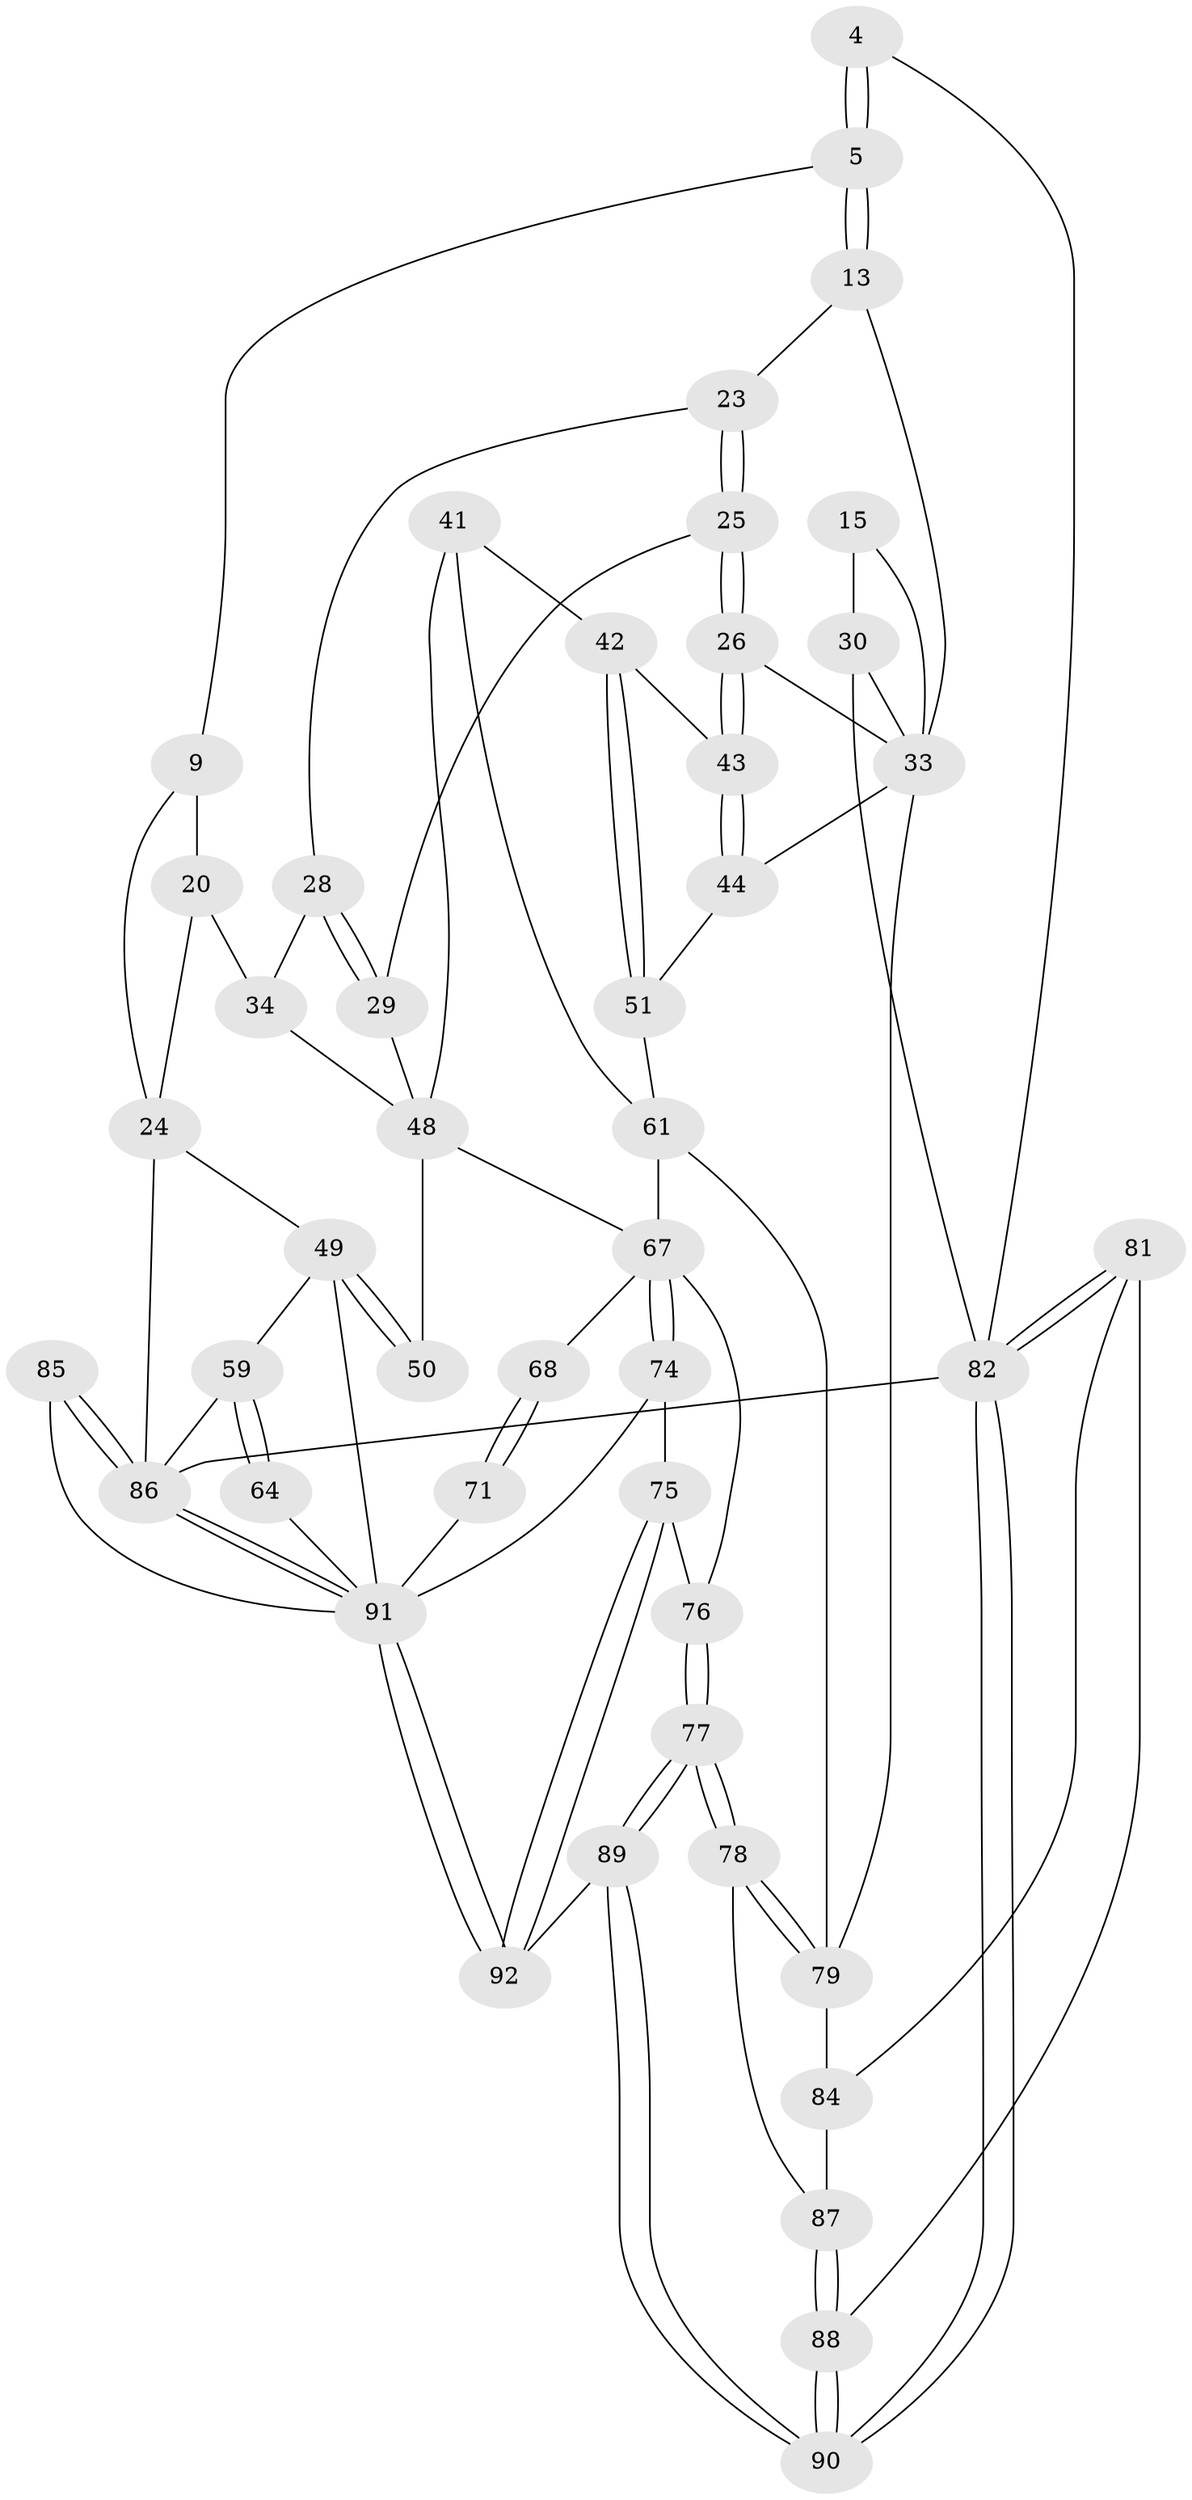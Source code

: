 // original degree distribution, {3: 0.05434782608695652, 6: 0.29347826086956524, 4: 0.25, 5: 0.40217391304347827}
// Generated by graph-tools (version 1.1) at 2025/01/03/09/25 05:01:15]
// undirected, 46 vertices, 100 edges
graph export_dot {
graph [start="1"]
  node [color=gray90,style=filled];
  4 [pos="+0.22091979396148062+0"];
  5 [pos="+0.37322251156430963+0"];
  9 [pos="+0.6964557134900894+0.16601733854134704",super="+7"];
  13 [pos="+0.3375366851945574+0.07240543016859181"];
  15 [pos="+0.1598345908128192+0.23653382240496726"];
  20 [pos="+0.580343566121943+0.21445644577515427",super="+19"];
  23 [pos="+0.3709610910248768+0.19962328324217818"];
  24 [pos="+0.6655739733561888+0.29496966565998645",super="+18"];
  25 [pos="+0.27283836789570215+0.33738725545795145"];
  26 [pos="+0.23679167758810254+0.33069779998206145"];
  28 [pos="+0.3815088329525198+0.29236354207282245",super="+22"];
  29 [pos="+0.2923091325752244+0.34375912742598846"];
  30 [pos="+0.0950332580183733+0.234307951370909",super="+12+10"];
  33 [pos="+0+0.4890613688076555",super="+32"];
  34 [pos="+0.44630179926975977+0.33205829203000736",super="+21"];
  41 [pos="+0.253219591775793+0.47782533084361783"];
  42 [pos="+0.2344919923222043+0.46064493636352016"];
  43 [pos="+0.22836060113120457+0.36963085359652637"];
  44 [pos="+0.0755084145800292+0.4946840695700371"];
  48 [pos="+0.474160645348181+0.5591798223458848",super="+40+38"];
  49 [pos="+0.7475751770986437+0.5216230204358507",super="+46+35"];
  50 [pos="+0.7037204865191663+0.5387243024399054",super="+47"];
  51 [pos="+0.10657429300309416+0.507565874618804"];
  59 [pos="+0.8414602680353042+0.5419559737483786",super="+58"];
  61 [pos="+0.23211013441488154+0.6581567523642462",super="+53+52"];
  64 [pos="+0.8301135226798142+0.7786183688237098"];
  67 [pos="+0.45765164634774985+0.6472793098875494",super="+56+60+54"];
  68 [pos="+0.5481324820632543+0.696983408562575"];
  71 [pos="+0.6556256712548824+0.8066128043415746",super="+70+69"];
  74 [pos="+0.4587168033345148+0.8970790679524318"];
  75 [pos="+0.39292953543256864+0.9029028646236539"];
  76 [pos="+0.27555292173661133+0.8537073657242386"];
  77 [pos="+0.2472802178929395+0.877307640353444"];
  78 [pos="+0.16819589720295675+0.8808662895119356"];
  79 [pos="+0.07971729499322829+0.7456191867927764",super="+63"];
  81 [pos="+0+0.9147486060625497"];
  82 [pos="+0+1",super="+3"];
  84 [pos="+0.03721479548415831+0.8445781040341991",super="+80"];
  85 [pos="+1+0.9040168366380269"];
  86 [pos="+1+1",super="+2+57"];
  87 [pos="+0.14648766706785257+0.8929804487803306"];
  88 [pos="+0.11133776824051402+0.9307244628456951"];
  89 [pos="+0.2666080493058113+1"];
  90 [pos="+0.03151856509309363+1"];
  91 [pos="+0.6631446020952121+1",super="+83+73+72+66"];
  92 [pos="+0.37700553223724037+1"];
  4 -- 5;
  4 -- 5;
  4 -- 82;
  5 -- 13;
  5 -- 13;
  5 -- 9;
  9 -- 20 [weight=2];
  9 -- 24;
  13 -- 23;
  13 -- 33;
  15 -- 30 [weight=2];
  15 -- 33;
  20 -- 34;
  20 -- 24;
  23 -- 25;
  23 -- 25;
  23 -- 28;
  24 -- 49 [weight=2];
  24 -- 86 [weight=2];
  25 -- 26;
  25 -- 26;
  25 -- 29;
  26 -- 43;
  26 -- 43;
  26 -- 33;
  28 -- 29;
  28 -- 29;
  28 -- 34 [weight=2];
  29 -- 48;
  30 -- 33 [weight=2];
  30 -- 82;
  33 -- 44;
  33 -- 79;
  34 -- 48;
  41 -- 42;
  41 -- 48;
  41 -- 61;
  42 -- 43;
  42 -- 51;
  42 -- 51;
  43 -- 44;
  43 -- 44;
  44 -- 51;
  48 -- 50 [weight=2];
  48 -- 67;
  49 -- 50 [weight=2];
  49 -- 50;
  49 -- 59;
  49 -- 91;
  51 -- 61;
  59 -- 64 [weight=2];
  59 -- 64;
  59 -- 86;
  61 -- 67 [weight=2];
  61 -- 79;
  64 -- 91;
  67 -- 68;
  67 -- 74;
  67 -- 74;
  67 -- 76;
  68 -- 71 [weight=2];
  68 -- 71;
  71 -- 91 [weight=2];
  74 -- 75;
  74 -- 91;
  75 -- 76;
  75 -- 92;
  75 -- 92;
  76 -- 77;
  76 -- 77;
  77 -- 78;
  77 -- 78;
  77 -- 89;
  77 -- 89;
  78 -- 79;
  78 -- 79;
  78 -- 87;
  79 -- 84 [weight=2];
  81 -- 82;
  81 -- 82;
  81 -- 88;
  81 -- 84;
  82 -- 90;
  82 -- 90;
  82 -- 86 [weight=2];
  84 -- 87;
  85 -- 86 [weight=2];
  85 -- 86;
  85 -- 91;
  86 -- 91;
  86 -- 91;
  87 -- 88;
  87 -- 88;
  88 -- 90;
  88 -- 90;
  89 -- 90;
  89 -- 90;
  89 -- 92;
  91 -- 92;
  91 -- 92;
}
